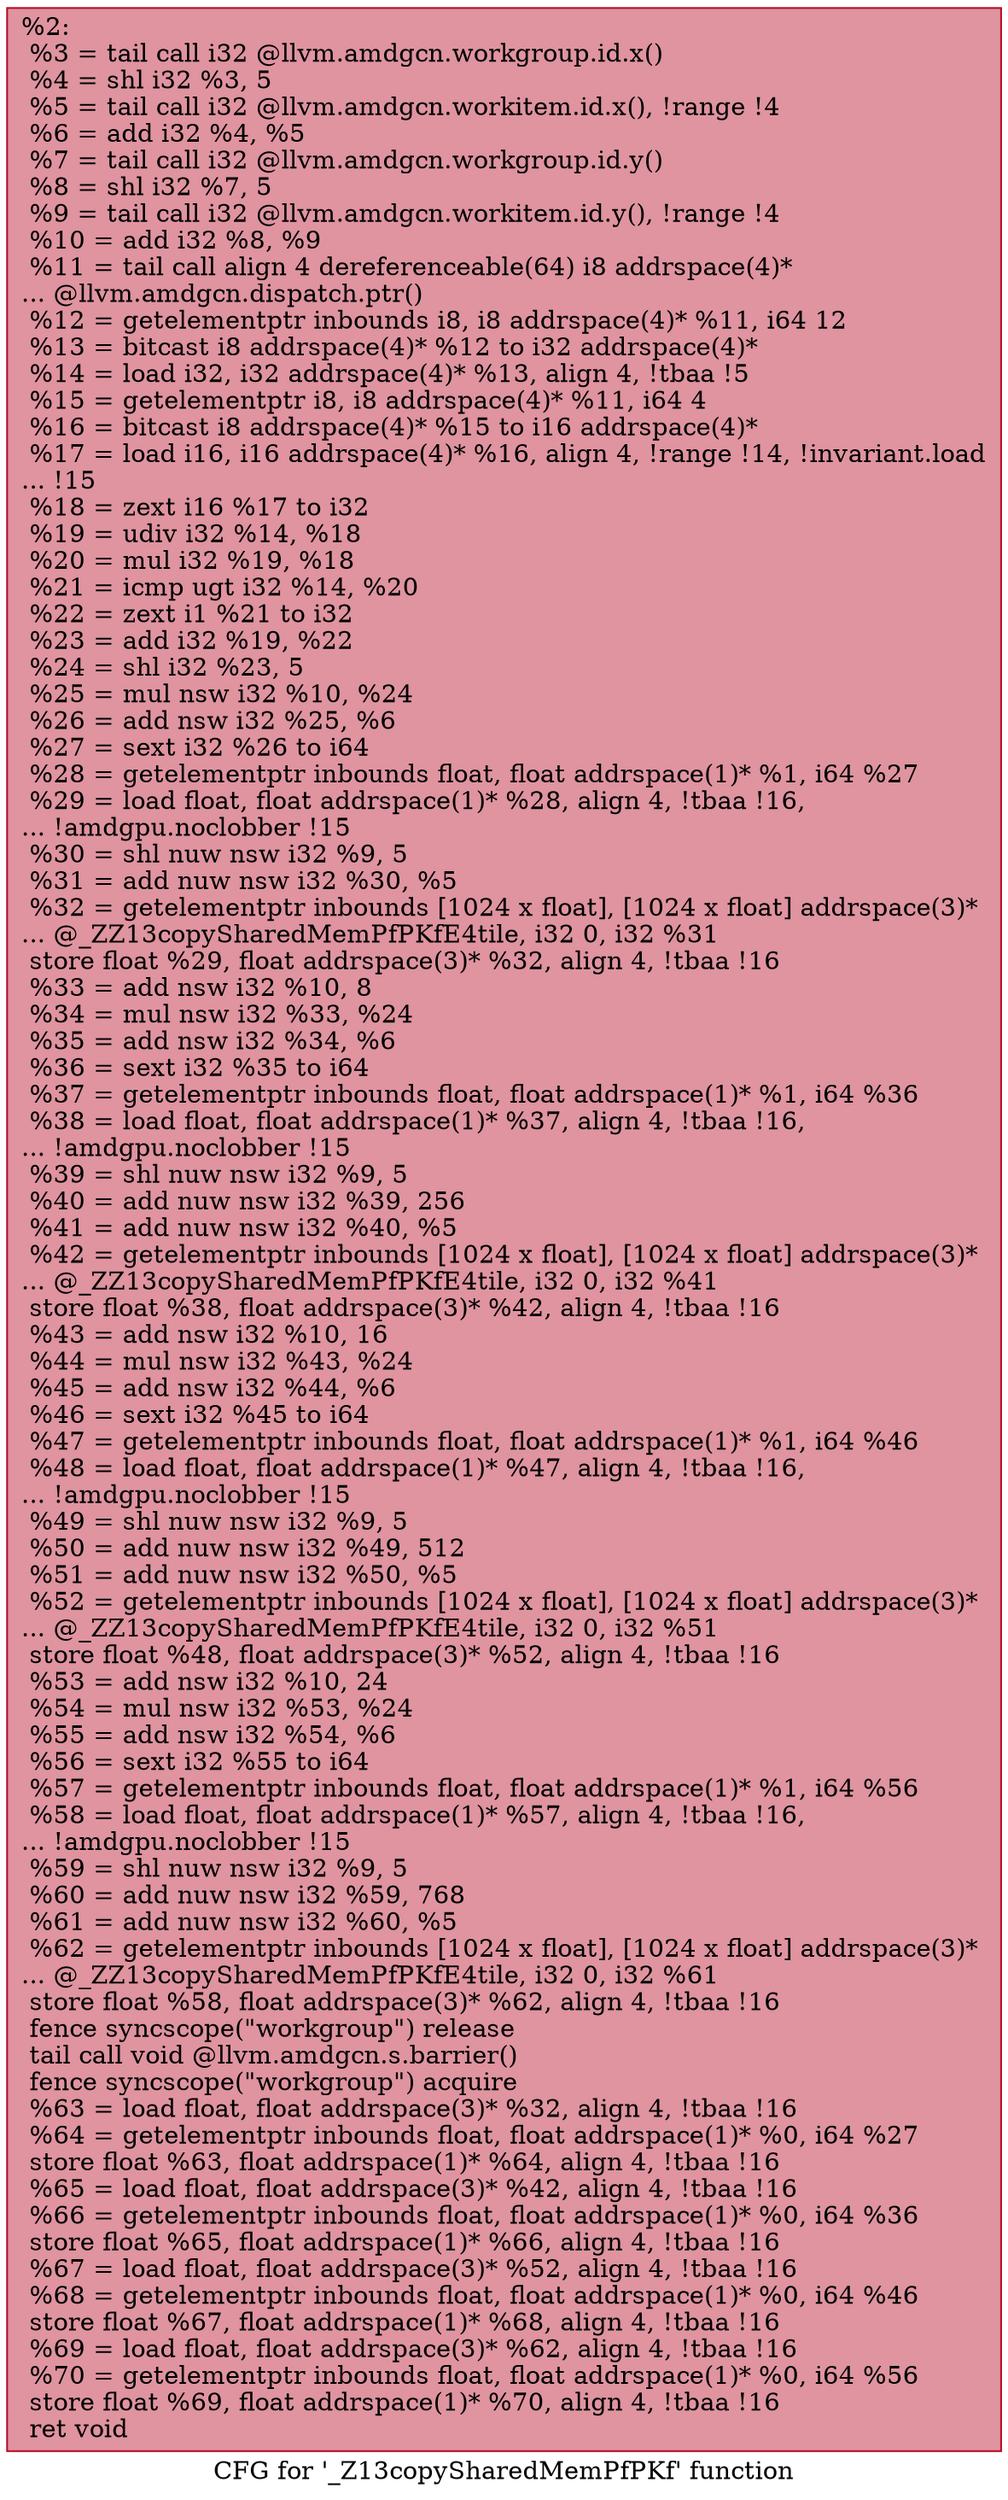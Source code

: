 digraph "CFG for '_Z13copySharedMemPfPKf' function" {
	label="CFG for '_Z13copySharedMemPfPKf' function";

	Node0x4daca50 [shape=record,color="#b70d28ff", style=filled, fillcolor="#b70d2870",label="{%2:\l  %3 = tail call i32 @llvm.amdgcn.workgroup.id.x()\l  %4 = shl i32 %3, 5\l  %5 = tail call i32 @llvm.amdgcn.workitem.id.x(), !range !4\l  %6 = add i32 %4, %5\l  %7 = tail call i32 @llvm.amdgcn.workgroup.id.y()\l  %8 = shl i32 %7, 5\l  %9 = tail call i32 @llvm.amdgcn.workitem.id.y(), !range !4\l  %10 = add i32 %8, %9\l  %11 = tail call align 4 dereferenceable(64) i8 addrspace(4)*\l... @llvm.amdgcn.dispatch.ptr()\l  %12 = getelementptr inbounds i8, i8 addrspace(4)* %11, i64 12\l  %13 = bitcast i8 addrspace(4)* %12 to i32 addrspace(4)*\l  %14 = load i32, i32 addrspace(4)* %13, align 4, !tbaa !5\l  %15 = getelementptr i8, i8 addrspace(4)* %11, i64 4\l  %16 = bitcast i8 addrspace(4)* %15 to i16 addrspace(4)*\l  %17 = load i16, i16 addrspace(4)* %16, align 4, !range !14, !invariant.load\l... !15\l  %18 = zext i16 %17 to i32\l  %19 = udiv i32 %14, %18\l  %20 = mul i32 %19, %18\l  %21 = icmp ugt i32 %14, %20\l  %22 = zext i1 %21 to i32\l  %23 = add i32 %19, %22\l  %24 = shl i32 %23, 5\l  %25 = mul nsw i32 %10, %24\l  %26 = add nsw i32 %25, %6\l  %27 = sext i32 %26 to i64\l  %28 = getelementptr inbounds float, float addrspace(1)* %1, i64 %27\l  %29 = load float, float addrspace(1)* %28, align 4, !tbaa !16,\l... !amdgpu.noclobber !15\l  %30 = shl nuw nsw i32 %9, 5\l  %31 = add nuw nsw i32 %30, %5\l  %32 = getelementptr inbounds [1024 x float], [1024 x float] addrspace(3)*\l... @_ZZ13copySharedMemPfPKfE4tile, i32 0, i32 %31\l  store float %29, float addrspace(3)* %32, align 4, !tbaa !16\l  %33 = add nsw i32 %10, 8\l  %34 = mul nsw i32 %33, %24\l  %35 = add nsw i32 %34, %6\l  %36 = sext i32 %35 to i64\l  %37 = getelementptr inbounds float, float addrspace(1)* %1, i64 %36\l  %38 = load float, float addrspace(1)* %37, align 4, !tbaa !16,\l... !amdgpu.noclobber !15\l  %39 = shl nuw nsw i32 %9, 5\l  %40 = add nuw nsw i32 %39, 256\l  %41 = add nuw nsw i32 %40, %5\l  %42 = getelementptr inbounds [1024 x float], [1024 x float] addrspace(3)*\l... @_ZZ13copySharedMemPfPKfE4tile, i32 0, i32 %41\l  store float %38, float addrspace(3)* %42, align 4, !tbaa !16\l  %43 = add nsw i32 %10, 16\l  %44 = mul nsw i32 %43, %24\l  %45 = add nsw i32 %44, %6\l  %46 = sext i32 %45 to i64\l  %47 = getelementptr inbounds float, float addrspace(1)* %1, i64 %46\l  %48 = load float, float addrspace(1)* %47, align 4, !tbaa !16,\l... !amdgpu.noclobber !15\l  %49 = shl nuw nsw i32 %9, 5\l  %50 = add nuw nsw i32 %49, 512\l  %51 = add nuw nsw i32 %50, %5\l  %52 = getelementptr inbounds [1024 x float], [1024 x float] addrspace(3)*\l... @_ZZ13copySharedMemPfPKfE4tile, i32 0, i32 %51\l  store float %48, float addrspace(3)* %52, align 4, !tbaa !16\l  %53 = add nsw i32 %10, 24\l  %54 = mul nsw i32 %53, %24\l  %55 = add nsw i32 %54, %6\l  %56 = sext i32 %55 to i64\l  %57 = getelementptr inbounds float, float addrspace(1)* %1, i64 %56\l  %58 = load float, float addrspace(1)* %57, align 4, !tbaa !16,\l... !amdgpu.noclobber !15\l  %59 = shl nuw nsw i32 %9, 5\l  %60 = add nuw nsw i32 %59, 768\l  %61 = add nuw nsw i32 %60, %5\l  %62 = getelementptr inbounds [1024 x float], [1024 x float] addrspace(3)*\l... @_ZZ13copySharedMemPfPKfE4tile, i32 0, i32 %61\l  store float %58, float addrspace(3)* %62, align 4, !tbaa !16\l  fence syncscope(\"workgroup\") release\l  tail call void @llvm.amdgcn.s.barrier()\l  fence syncscope(\"workgroup\") acquire\l  %63 = load float, float addrspace(3)* %32, align 4, !tbaa !16\l  %64 = getelementptr inbounds float, float addrspace(1)* %0, i64 %27\l  store float %63, float addrspace(1)* %64, align 4, !tbaa !16\l  %65 = load float, float addrspace(3)* %42, align 4, !tbaa !16\l  %66 = getelementptr inbounds float, float addrspace(1)* %0, i64 %36\l  store float %65, float addrspace(1)* %66, align 4, !tbaa !16\l  %67 = load float, float addrspace(3)* %52, align 4, !tbaa !16\l  %68 = getelementptr inbounds float, float addrspace(1)* %0, i64 %46\l  store float %67, float addrspace(1)* %68, align 4, !tbaa !16\l  %69 = load float, float addrspace(3)* %62, align 4, !tbaa !16\l  %70 = getelementptr inbounds float, float addrspace(1)* %0, i64 %56\l  store float %69, float addrspace(1)* %70, align 4, !tbaa !16\l  ret void\l}"];
}
